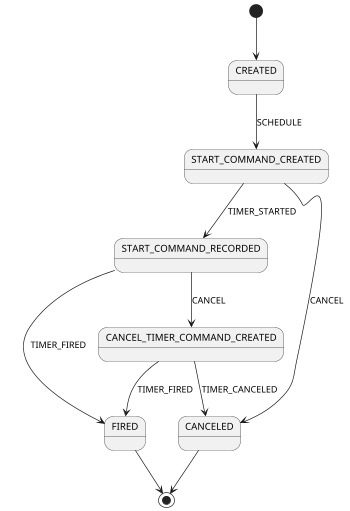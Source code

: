 ` Copyright (C) 2020 Temporal Technologies, Inc. All Rights Reserved.
`
` Copyright 2012-2016 Amazon.com, Inc. or its affiliates. All Rights Reserved.
`
` Modifications copyright (C) 2017 Uber Technologies, Inc.
`
` Licensed under the Apache License, Version 2.0 (the "License"). You may not
` use this file except in compliance with the License. A copy of the License is
` located at
`
` http://aws.amazon.com/apache2.0
`
` or in the "license" file accompanying this file. This file is distributed on
` an "AS IS" BASIS, WITHOUT WARRANTIES OR CONDITIONS OF ANY KIND, either
` express or implied. See the License for the specific language governing
` permissions and limitations under the License.

` Generated from src/main/java/io/temporal/internal/csm/TimerCommands.java
` by io.temporal.internal.csm.CommandsGeneratePlantUMLStateDiagrams

@startuml
scale 350 width
[*] --> CREATED
START_COMMAND_RECORDED --> FIRED: TIMER_FIRED
START_COMMAND_CREATED --> CANCELED: CANCEL
CREATED --> START_COMMAND_CREATED: SCHEDULE
START_COMMAND_RECORDED --> CANCEL_TIMER_COMMAND_CREATED: CANCEL
CANCEL_TIMER_COMMAND_CREATED --> CANCELED: TIMER_CANCELED
START_COMMAND_CREATED --> START_COMMAND_RECORDED: TIMER_STARTED
CANCEL_TIMER_COMMAND_CREATED --> FIRED: TIMER_FIRED
FIRED --> [*]
CANCELED --> [*]
@enduml
